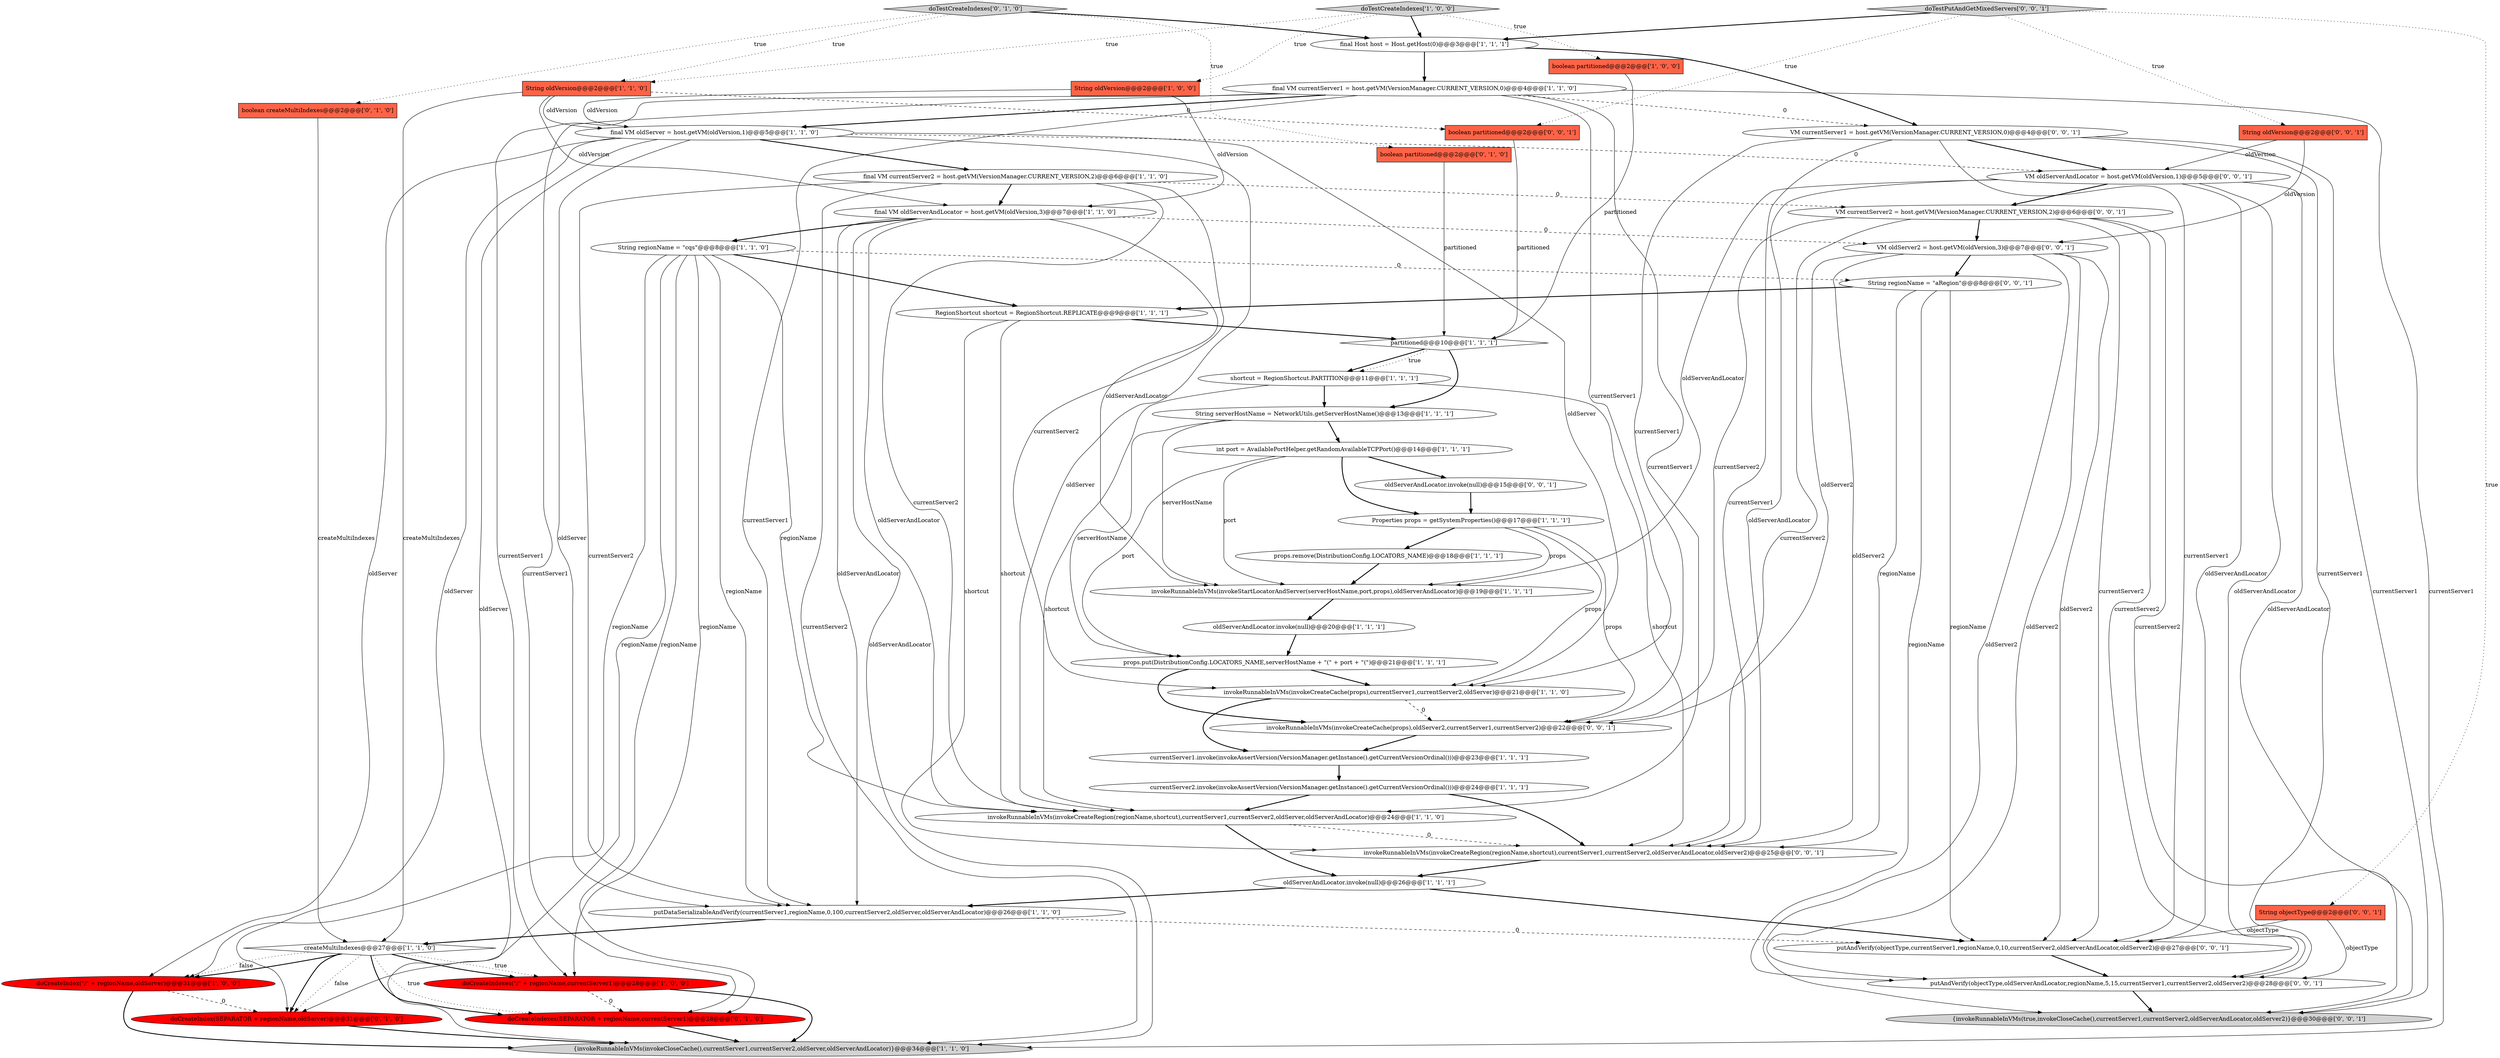 digraph {
22 [style = filled, label = "String regionName = \"cqs\"@@@8@@@['1', '1', '0']", fillcolor = white, shape = ellipse image = "AAA0AAABBB1BBB"];
7 [style = filled, label = "boolean partitioned@@@2@@@['1', '0', '0']", fillcolor = tomato, shape = box image = "AAA0AAABBB1BBB"];
5 [style = filled, label = "oldServerAndLocator.invoke(null)@@@26@@@['1', '1', '1']", fillcolor = white, shape = ellipse image = "AAA0AAABBB1BBB"];
11 [style = filled, label = "Properties props = getSystemProperties()@@@17@@@['1', '1', '1']", fillcolor = white, shape = ellipse image = "AAA0AAABBB1BBB"];
48 [style = filled, label = "VM oldServerAndLocator = host.getVM(oldVersion,1)@@@5@@@['0', '0', '1']", fillcolor = white, shape = ellipse image = "AAA0AAABBB3BBB"];
26 [style = filled, label = "invokeRunnableInVMs(invokeCreateRegion(regionName,shortcut),currentServer1,currentServer2,oldServer,oldServerAndLocator)@@@24@@@['1', '1', '0']", fillcolor = white, shape = ellipse image = "AAA0AAABBB1BBB"];
13 [style = filled, label = "final VM oldServer = host.getVM(oldVersion,1)@@@5@@@['1', '1', '0']", fillcolor = white, shape = ellipse image = "AAA0AAABBB1BBB"];
14 [style = filled, label = "final Host host = Host.getHost(0)@@@3@@@['1', '1', '1']", fillcolor = white, shape = ellipse image = "AAA0AAABBB1BBB"];
17 [style = filled, label = "partitioned@@@10@@@['1', '1', '1']", fillcolor = white, shape = diamond image = "AAA0AAABBB1BBB"];
1 [style = filled, label = "invokeRunnableInVMs(invokeCreateCache(props),currentServer1,currentServer2,oldServer)@@@21@@@['1', '1', '0']", fillcolor = white, shape = ellipse image = "AAA0AAABBB1BBB"];
15 [style = filled, label = "currentServer1.invoke(invokeAssertVersion(VersionManager.getInstance().getCurrentVersionOrdinal()))@@@23@@@['1', '1', '1']", fillcolor = white, shape = ellipse image = "AAA0AAABBB1BBB"];
40 [style = filled, label = "oldServerAndLocator.invoke(null)@@@15@@@['0', '0', '1']", fillcolor = white, shape = ellipse image = "AAA0AAABBB3BBB"];
19 [style = filled, label = "doCreateIndexes(\"/\" + regionName,currentServer1)@@@28@@@['1', '0', '0']", fillcolor = red, shape = ellipse image = "AAA1AAABBB1BBB"];
0 [style = filled, label = "shortcut = RegionShortcut.PARTITION@@@11@@@['1', '1', '1']", fillcolor = white, shape = ellipse image = "AAA0AAABBB1BBB"];
28 [style = filled, label = "oldServerAndLocator.invoke(null)@@@20@@@['1', '1', '1']", fillcolor = white, shape = ellipse image = "AAA0AAABBB1BBB"];
31 [style = filled, label = "doCreateIndex(SEPARATOR + regionName,oldServer)@@@31@@@['0', '1', '0']", fillcolor = red, shape = ellipse image = "AAA1AAABBB2BBB"];
42 [style = filled, label = "VM currentServer2 = host.getVM(VersionManager.CURRENT_VERSION,2)@@@6@@@['0', '0', '1']", fillcolor = white, shape = ellipse image = "AAA0AAABBB3BBB"];
25 [style = filled, label = "invokeRunnableInVMs(invokeStartLocatorAndServer(serverHostName,port,props),oldServerAndLocator)@@@19@@@['1', '1', '1']", fillcolor = white, shape = ellipse image = "AAA0AAABBB1BBB"];
32 [style = filled, label = "boolean createMultiIndexes@@@2@@@['0', '1', '0']", fillcolor = tomato, shape = box image = "AAA0AAABBB2BBB"];
47 [style = filled, label = "putAndVerify(objectType,currentServer1,regionName,0,10,currentServer2,oldServerAndLocator,oldServer2)@@@27@@@['0', '0', '1']", fillcolor = white, shape = ellipse image = "AAA0AAABBB3BBB"];
8 [style = filled, label = "String oldVersion@@@2@@@['1', '1', '0']", fillcolor = tomato, shape = box image = "AAA0AAABBB1BBB"];
20 [style = filled, label = "doCreateIndex(\"/\" + regionName,oldServer)@@@31@@@['1', '0', '0']", fillcolor = red, shape = ellipse image = "AAA1AAABBB1BBB"];
41 [style = filled, label = "invokeRunnableInVMs(invokeCreateRegion(regionName,shortcut),currentServer1,currentServer2,oldServerAndLocator,oldServer2)@@@25@@@['0', '0', '1']", fillcolor = white, shape = ellipse image = "AAA0AAABBB3BBB"];
34 [style = filled, label = "boolean partitioned@@@2@@@['0', '1', '0']", fillcolor = tomato, shape = box image = "AAA0AAABBB2BBB"];
39 [style = filled, label = "doTestPutAndGetMixedServers['0', '0', '1']", fillcolor = lightgray, shape = diamond image = "AAA0AAABBB3BBB"];
6 [style = filled, label = "int port = AvailablePortHelper.getRandomAvailableTCPPort()@@@14@@@['1', '1', '1']", fillcolor = white, shape = ellipse image = "AAA0AAABBB1BBB"];
35 [style = filled, label = "String regionName = \"aRegion\"@@@8@@@['0', '0', '1']", fillcolor = white, shape = ellipse image = "AAA0AAABBB3BBB"];
36 [style = filled, label = "{invokeRunnableInVMs(true,invokeCloseCache(),currentServer1,currentServer2,oldServerAndLocator,oldServer2)}@@@30@@@['0', '0', '1']", fillcolor = lightgray, shape = ellipse image = "AAA0AAABBB3BBB"];
45 [style = filled, label = "boolean partitioned@@@2@@@['0', '0', '1']", fillcolor = tomato, shape = box image = "AAA0AAABBB3BBB"];
23 [style = filled, label = "final VM currentServer2 = host.getVM(VersionManager.CURRENT_VERSION,2)@@@6@@@['1', '1', '0']", fillcolor = white, shape = ellipse image = "AAA0AAABBB1BBB"];
49 [style = filled, label = "VM oldServer2 = host.getVM(oldVersion,3)@@@7@@@['0', '0', '1']", fillcolor = white, shape = ellipse image = "AAA0AAABBB3BBB"];
24 [style = filled, label = "props.put(DistributionConfig.LOCATORS_NAME,serverHostName + \"(\" + port + \"(\")@@@21@@@['1', '1', '1']", fillcolor = white, shape = ellipse image = "AAA0AAABBB1BBB"];
18 [style = filled, label = "props.remove(DistributionConfig.LOCATORS_NAME)@@@18@@@['1', '1', '1']", fillcolor = white, shape = ellipse image = "AAA0AAABBB1BBB"];
9 [style = filled, label = "final VM oldServerAndLocator = host.getVM(oldVersion,3)@@@7@@@['1', '1', '0']", fillcolor = white, shape = ellipse image = "AAA0AAABBB1BBB"];
4 [style = filled, label = "doTestCreateIndexes['1', '0', '0']", fillcolor = lightgray, shape = diamond image = "AAA0AAABBB1BBB"];
29 [style = filled, label = "currentServer2.invoke(invokeAssertVersion(VersionManager.getInstance().getCurrentVersionOrdinal()))@@@24@@@['1', '1', '1']", fillcolor = white, shape = ellipse image = "AAA0AAABBB1BBB"];
30 [style = filled, label = "doTestCreateIndexes['0', '1', '0']", fillcolor = lightgray, shape = diamond image = "AAA0AAABBB2BBB"];
44 [style = filled, label = "invokeRunnableInVMs(invokeCreateCache(props),oldServer2,currentServer1,currentServer2)@@@22@@@['0', '0', '1']", fillcolor = white, shape = ellipse image = "AAA0AAABBB3BBB"];
38 [style = filled, label = "putAndVerify(objectType,oldServerAndLocator,regionName,5,15,currentServer1,currentServer2,oldServer2)@@@28@@@['0', '0', '1']", fillcolor = white, shape = ellipse image = "AAA0AAABBB3BBB"];
3 [style = filled, label = "putDataSerializableAndVerify(currentServer1,regionName,0,100,currentServer2,oldServer,oldServerAndLocator)@@@26@@@['1', '1', '0']", fillcolor = white, shape = ellipse image = "AAA0AAABBB1BBB"];
27 [style = filled, label = "String serverHostName = NetworkUtils.getServerHostName()@@@13@@@['1', '1', '1']", fillcolor = white, shape = ellipse image = "AAA0AAABBB1BBB"];
33 [style = filled, label = "doCreateIndexes(SEPARATOR + regionName,currentServer1)@@@28@@@['0', '1', '0']", fillcolor = red, shape = ellipse image = "AAA1AAABBB2BBB"];
10 [style = filled, label = "final VM currentServer1 = host.getVM(VersionManager.CURRENT_VERSION,0)@@@4@@@['1', '1', '0']", fillcolor = white, shape = ellipse image = "AAA0AAABBB1BBB"];
37 [style = filled, label = "String oldVersion@@@2@@@['0', '0', '1']", fillcolor = tomato, shape = box image = "AAA0AAABBB3BBB"];
16 [style = filled, label = "{invokeRunnableInVMs(invokeCloseCache(),currentServer1,currentServer2,oldServer,oldServerAndLocator)}@@@34@@@['1', '1', '0']", fillcolor = lightgray, shape = ellipse image = "AAA0AAABBB1BBB"];
12 [style = filled, label = "createMultiIndexes@@@27@@@['1', '1', '0']", fillcolor = white, shape = diamond image = "AAA0AAABBB1BBB"];
43 [style = filled, label = "String objectType@@@2@@@['0', '0', '1']", fillcolor = tomato, shape = box image = "AAA0AAABBB3BBB"];
21 [style = filled, label = "RegionShortcut shortcut = RegionShortcut.REPLICATE@@@9@@@['1', '1', '1']", fillcolor = white, shape = ellipse image = "AAA0AAABBB1BBB"];
2 [style = filled, label = "String oldVersion@@@2@@@['1', '0', '0']", fillcolor = tomato, shape = box image = "AAA0AAABBB1BBB"];
46 [style = filled, label = "VM currentServer1 = host.getVM(VersionManager.CURRENT_VERSION,0)@@@4@@@['0', '0', '1']", fillcolor = white, shape = ellipse image = "AAA0AAABBB3BBB"];
5->3 [style = bold, label=""];
11->25 [style = solid, label="props"];
41->5 [style = bold, label=""];
22->20 [style = solid, label="regionName"];
23->26 [style = solid, label="currentServer2"];
23->1 [style = solid, label="currentServer2"];
9->16 [style = solid, label="oldServerAndLocator"];
46->44 [style = solid, label="currentServer1"];
27->25 [style = solid, label="serverHostName"];
48->25 [style = solid, label="oldServerAndLocator"];
42->44 [style = solid, label="currentServer2"];
13->1 [style = solid, label="oldServer"];
22->19 [style = solid, label="regionName"];
35->47 [style = solid, label="regionName"];
44->15 [style = bold, label=""];
23->16 [style = solid, label="currentServer2"];
39->14 [style = bold, label=""];
4->7 [style = dotted, label="true"];
21->41 [style = solid, label="shortcut"];
46->48 [style = bold, label=""];
6->24 [style = solid, label="port"];
11->1 [style = solid, label="props"];
1->44 [style = dashed, label="0"];
13->16 [style = solid, label="oldServer"];
40->11 [style = bold, label=""];
49->38 [style = solid, label="oldServer2"];
34->17 [style = solid, label="partitioned"];
20->16 [style = bold, label=""];
6->11 [style = bold, label=""];
14->46 [style = bold, label=""];
30->14 [style = bold, label=""];
17->27 [style = bold, label=""];
2->9 [style = solid, label="oldVersion"];
12->33 [style = dotted, label="true"];
48->38 [style = solid, label="oldServerAndLocator"];
42->38 [style = solid, label="currentServer2"];
25->28 [style = bold, label=""];
33->16 [style = bold, label=""];
22->3 [style = solid, label="regionName"];
24->44 [style = bold, label=""];
13->31 [style = solid, label="oldServer"];
14->10 [style = bold, label=""];
39->43 [style = dotted, label="true"];
35->21 [style = bold, label=""];
11->18 [style = bold, label=""];
49->47 [style = solid, label="oldServer2"];
49->41 [style = solid, label="oldServer2"];
29->26 [style = bold, label=""];
10->1 [style = solid, label="currentServer1"];
12->19 [style = dotted, label="true"];
48->47 [style = solid, label="oldServerAndLocator"];
23->3 [style = solid, label="currentServer2"];
48->36 [style = solid, label="oldServerAndLocator"];
12->33 [style = bold, label=""];
18->25 [style = bold, label=""];
30->32 [style = dotted, label="true"];
35->41 [style = solid, label="regionName"];
28->24 [style = bold, label=""];
32->12 [style = solid, label="createMultiIndexes"];
42->36 [style = solid, label="currentServer2"];
9->26 [style = solid, label="oldServerAndLocator"];
10->3 [style = solid, label="currentServer1"];
15->29 [style = bold, label=""];
12->31 [style = bold, label=""];
4->2 [style = dotted, label="true"];
21->26 [style = solid, label="shortcut"];
22->33 [style = solid, label="regionName"];
9->22 [style = bold, label=""];
42->47 [style = solid, label="currentServer2"];
13->3 [style = solid, label="oldServer"];
4->14 [style = bold, label=""];
49->35 [style = bold, label=""];
37->49 [style = solid, label="oldVersion"];
8->12 [style = solid, label="createMultiIndexes"];
13->26 [style = solid, label="oldServer"];
20->31 [style = dashed, label="0"];
10->26 [style = solid, label="currentServer1"];
12->20 [style = bold, label=""];
2->13 [style = solid, label="oldVersion"];
43->38 [style = solid, label="objectType"];
3->12 [style = bold, label=""];
22->31 [style = solid, label="regionName"];
13->48 [style = dashed, label="0"];
30->34 [style = dotted, label="true"];
26->41 [style = dashed, label="0"];
19->16 [style = bold, label=""];
43->47 [style = solid, label="objectType"];
10->46 [style = dashed, label="0"];
10->19 [style = solid, label="currentServer1"];
39->37 [style = dotted, label="true"];
17->0 [style = bold, label=""];
10->13 [style = bold, label=""];
46->38 [style = solid, label="currentServer1"];
35->38 [style = solid, label="regionName"];
30->8 [style = dotted, label="true"];
8->13 [style = solid, label="oldVersion"];
24->1 [style = bold, label=""];
10->16 [style = solid, label="currentServer1"];
39->45 [style = dotted, label="true"];
49->44 [style = solid, label="oldServer2"];
22->35 [style = dashed, label="0"];
49->36 [style = solid, label="oldServer2"];
8->9 [style = solid, label="oldVersion"];
17->0 [style = dotted, label="true"];
27->24 [style = solid, label="serverHostName"];
46->36 [style = solid, label="currentServer1"];
22->26 [style = solid, label="regionName"];
0->27 [style = bold, label=""];
46->47 [style = solid, label="currentServer1"];
26->5 [style = bold, label=""];
31->16 [style = bold, label=""];
1->15 [style = bold, label=""];
29->41 [style = bold, label=""];
22->21 [style = bold, label=""];
4->8 [style = dotted, label="true"];
9->25 [style = solid, label="oldServerAndLocator"];
37->48 [style = solid, label="oldVersion"];
38->36 [style = bold, label=""];
6->25 [style = solid, label="port"];
45->17 [style = solid, label="partitioned"];
10->33 [style = solid, label="currentServer1"];
48->41 [style = solid, label="oldServerAndLocator"];
9->49 [style = dashed, label="0"];
0->26 [style = solid, label="shortcut"];
48->42 [style = bold, label=""];
47->38 [style = bold, label=""];
27->6 [style = bold, label=""];
0->41 [style = solid, label="shortcut"];
12->20 [style = dotted, label="false"];
5->47 [style = bold, label=""];
11->44 [style = solid, label="props"];
6->40 [style = bold, label=""];
13->23 [style = bold, label=""];
13->20 [style = solid, label="oldServer"];
9->3 [style = solid, label="oldServerAndLocator"];
8->45 [style = dashed, label="0"];
42->49 [style = bold, label=""];
23->42 [style = dashed, label="0"];
12->19 [style = bold, label=""];
12->31 [style = dotted, label="false"];
19->33 [style = dashed, label="0"];
23->9 [style = bold, label=""];
21->17 [style = bold, label=""];
46->41 [style = solid, label="currentServer1"];
42->41 [style = solid, label="currentServer2"];
7->17 [style = solid, label="partitioned"];
3->47 [style = dashed, label="0"];
}
